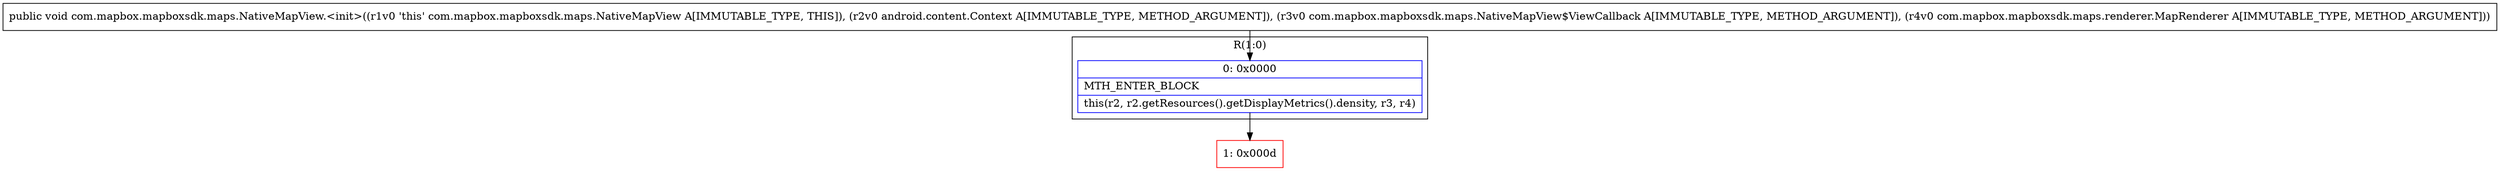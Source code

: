 digraph "CFG forcom.mapbox.mapboxsdk.maps.NativeMapView.\<init\>(Landroid\/content\/Context;Lcom\/mapbox\/mapboxsdk\/maps\/NativeMapView$ViewCallback;Lcom\/mapbox\/mapboxsdk\/maps\/renderer\/MapRenderer;)V" {
subgraph cluster_Region_1353588617 {
label = "R(1:0)";
node [shape=record,color=blue];
Node_0 [shape=record,label="{0\:\ 0x0000|MTH_ENTER_BLOCK\l|this(r2, r2.getResources().getDisplayMetrics().density, r3, r4)\l}"];
}
Node_1 [shape=record,color=red,label="{1\:\ 0x000d}"];
MethodNode[shape=record,label="{public void com.mapbox.mapboxsdk.maps.NativeMapView.\<init\>((r1v0 'this' com.mapbox.mapboxsdk.maps.NativeMapView A[IMMUTABLE_TYPE, THIS]), (r2v0 android.content.Context A[IMMUTABLE_TYPE, METHOD_ARGUMENT]), (r3v0 com.mapbox.mapboxsdk.maps.NativeMapView$ViewCallback A[IMMUTABLE_TYPE, METHOD_ARGUMENT]), (r4v0 com.mapbox.mapboxsdk.maps.renderer.MapRenderer A[IMMUTABLE_TYPE, METHOD_ARGUMENT])) }"];
MethodNode -> Node_0;
Node_0 -> Node_1;
}

